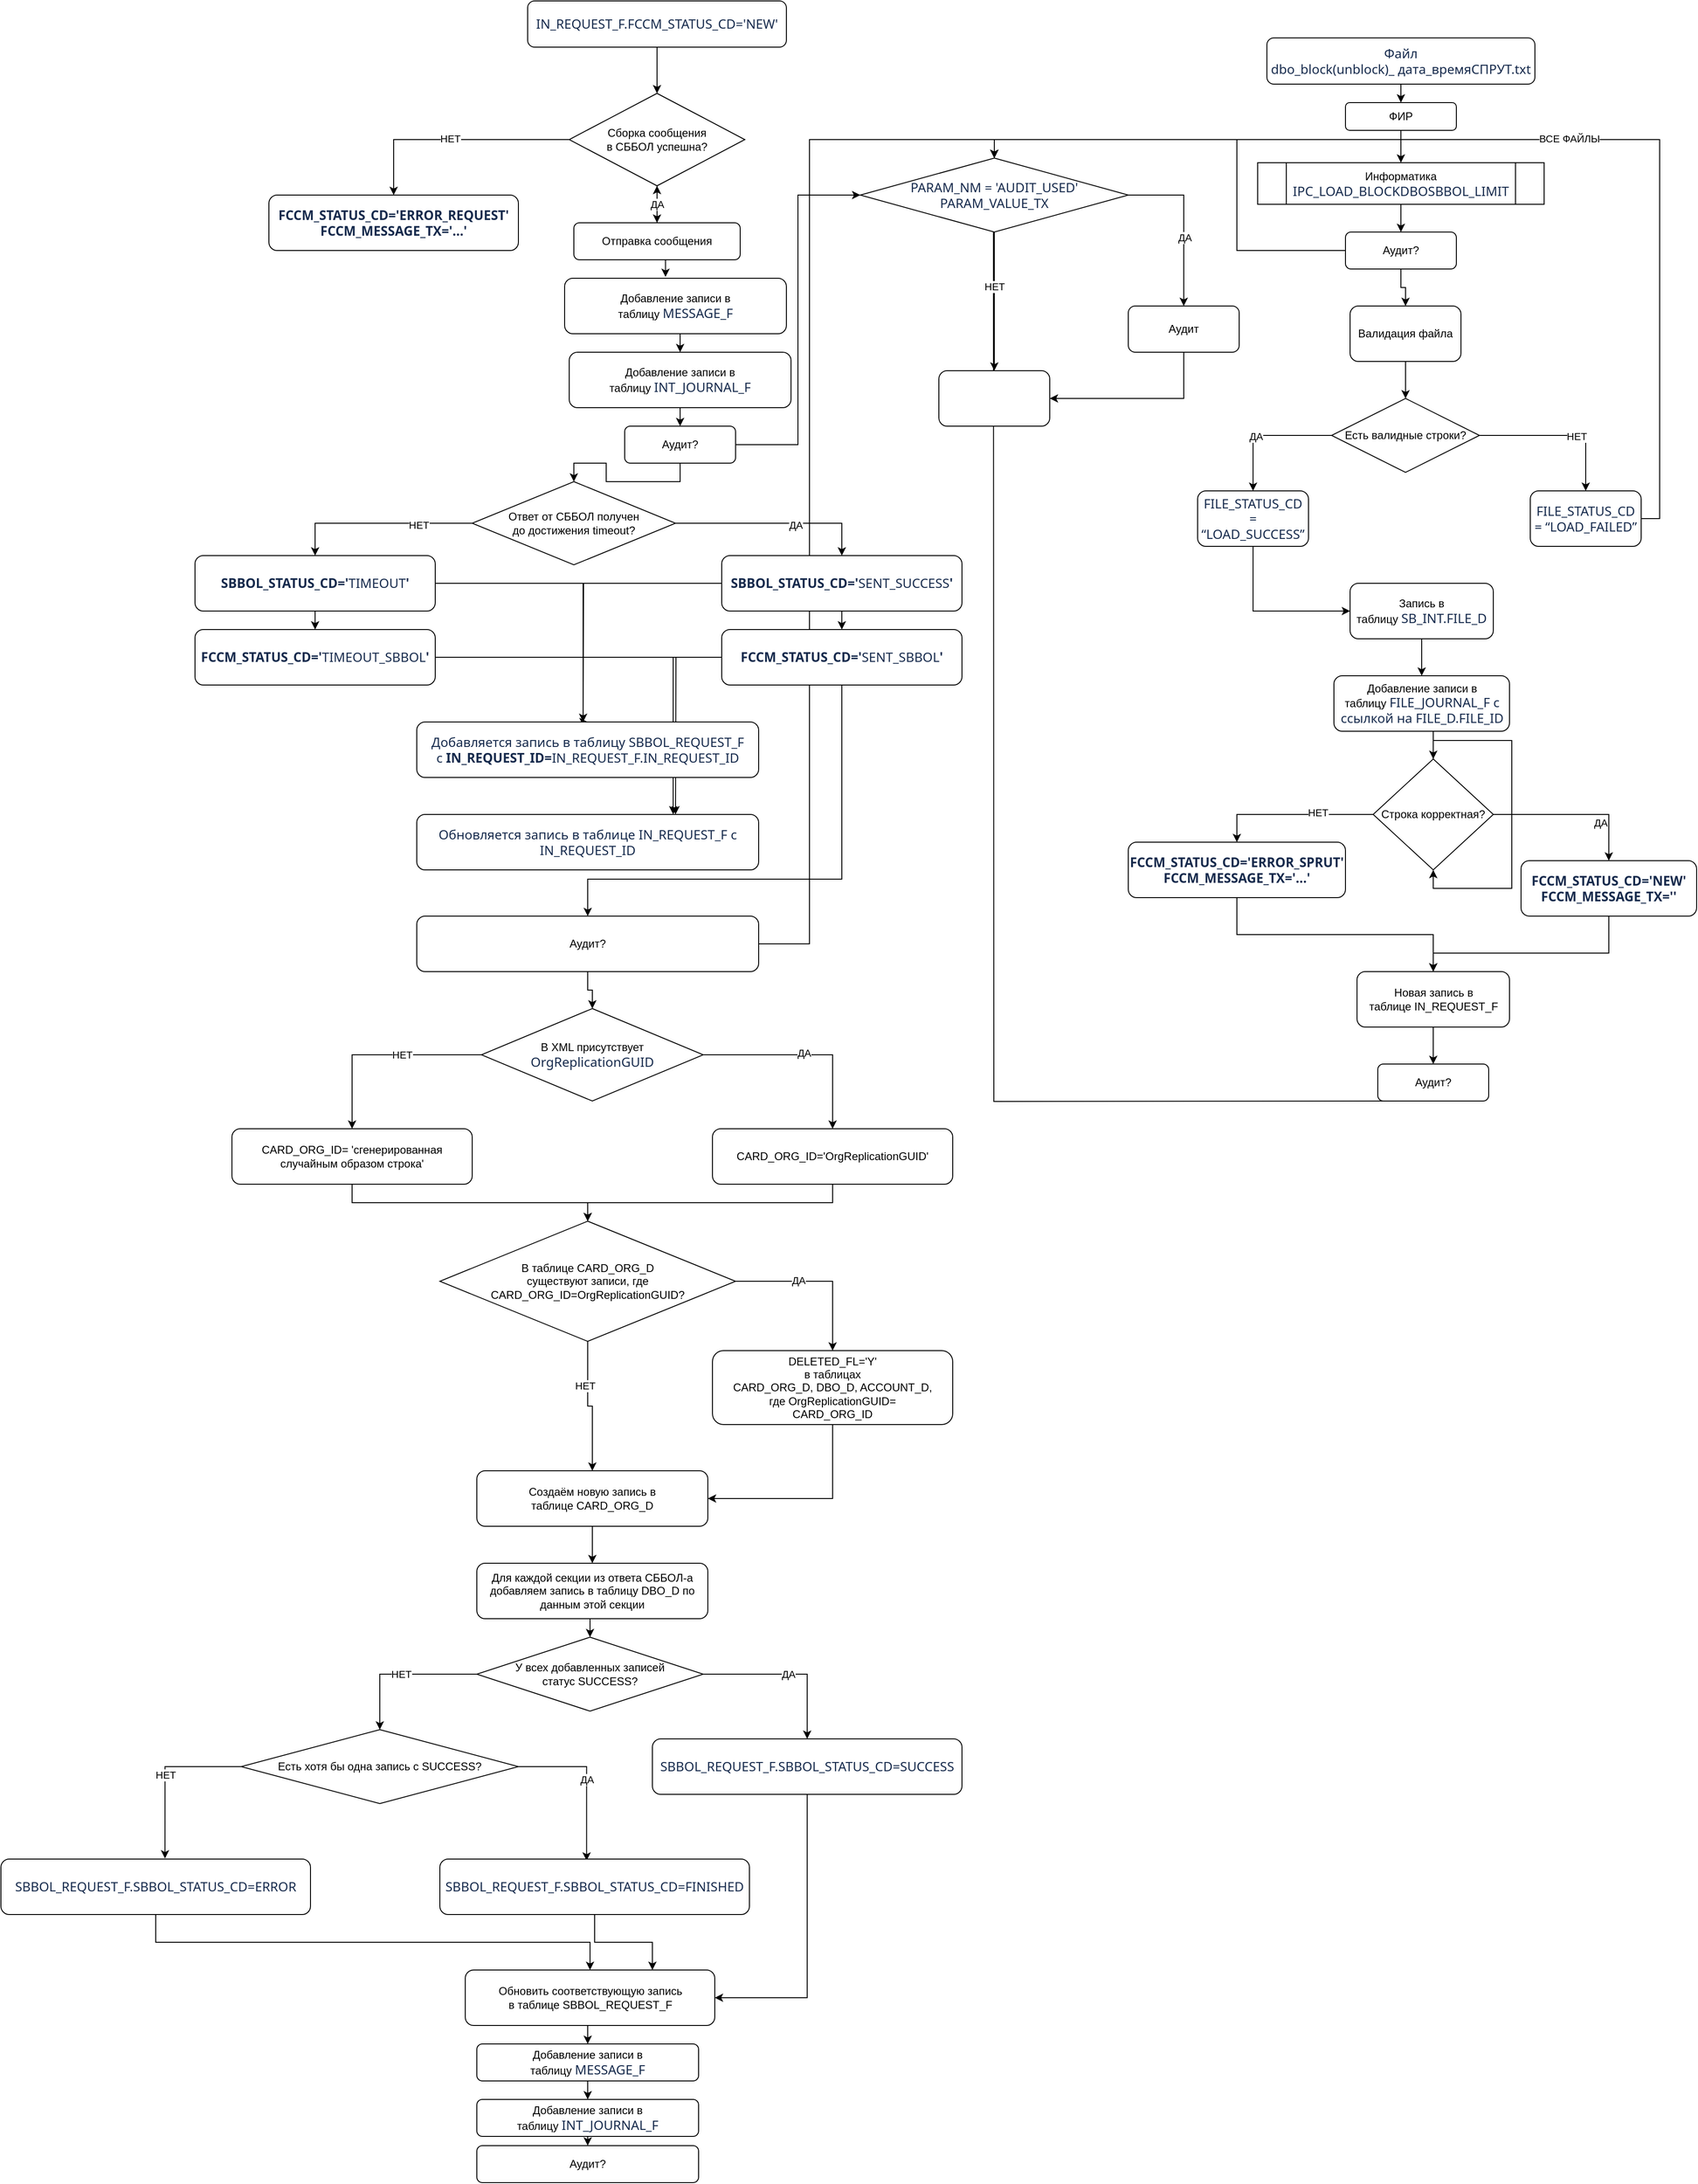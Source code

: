 <mxfile version="13.7.9" type="github">
  <diagram id="C5RBs43oDa-KdzZeNtuy" name="Page-1">
    <mxGraphModel dx="4527" dy="1563" grid="1" gridSize="10" guides="1" tooltips="1" connect="1" arrows="1" fold="1" page="1" pageScale="1" pageWidth="1920" pageHeight="1200" math="0" shadow="0">
      <root>
        <mxCell id="WIyWlLk6GJQsqaUBKTNV-0" />
        <mxCell id="WIyWlLk6GJQsqaUBKTNV-1" parent="WIyWlLk6GJQsqaUBKTNV-0" />
        <mxCell id="yMMiFMBhzg9sVaxUQZg7-148" style="edgeStyle=orthogonalEdgeStyle;rounded=0;orthogonalLoop=1;jettySize=auto;html=1;exitX=1;exitY=0.5;exitDx=0;exitDy=0;entryX=0.5;entryY=0;entryDx=0;entryDy=0;" edge="1" parent="WIyWlLk6GJQsqaUBKTNV-1" source="yMMiFMBhzg9sVaxUQZg7-132" target="yMMiFMBhzg9sVaxUQZg7-25">
          <mxGeometry relative="1" as="geometry" />
        </mxCell>
        <mxCell id="yMMiFMBhzg9sVaxUQZg7-147" style="rounded=0;orthogonalLoop=1;jettySize=auto;html=1;exitX=0.5;exitY=1;exitDx=0;exitDy=0;entryX=0.5;entryY=0;entryDx=0;entryDy=0;edgeStyle=orthogonalEdgeStyle;" edge="1" parent="WIyWlLk6GJQsqaUBKTNV-1">
          <mxGeometry relative="1" as="geometry">
            <mxPoint x="199" y="1200" as="sourcePoint" />
            <mxPoint x="-276" y="180.0" as="targetPoint" />
          </mxGeometry>
        </mxCell>
        <mxCell id="yMMiFMBhzg9sVaxUQZg7-7" style="edgeStyle=orthogonalEdgeStyle;rounded=0;orthogonalLoop=1;jettySize=auto;html=1;exitX=0.5;exitY=1;exitDx=0;exitDy=0;entryX=0.5;entryY=0;entryDx=0;entryDy=0;" edge="1" parent="WIyWlLk6GJQsqaUBKTNV-1" source="WIyWlLk6GJQsqaUBKTNV-3" target="yMMiFMBhzg9sVaxUQZg7-4">
          <mxGeometry relative="1" as="geometry" />
        </mxCell>
        <mxCell id="WIyWlLk6GJQsqaUBKTNV-3" value="&lt;span style=&quot;font-size: 10.5pt ; line-height: 115% ; font-family: &amp;#34;segoe ui&amp;#34; , sans-serif ; color: #172b4d&quot;&gt;Файл&lt;br&gt;dbo_block(unblock)_ дата_времяСПРУТ.txt&lt;/span&gt;" style="rounded=1;whiteSpace=wrap;html=1;fontSize=12;glass=0;strokeWidth=1;shadow=0;" parent="WIyWlLk6GJQsqaUBKTNV-1" vertex="1">
          <mxGeometry x="20" y="50" width="290" height="50" as="geometry" />
        </mxCell>
        <mxCell id="WIyWlLk6GJQsqaUBKTNV-9" value="Yes" style="edgeStyle=orthogonalEdgeStyle;rounded=0;html=1;jettySize=auto;orthogonalLoop=1;fontSize=11;endArrow=block;endFill=0;endSize=8;strokeWidth=1;shadow=0;labelBackgroundColor=none;" parent="WIyWlLk6GJQsqaUBKTNV-1" source="WIyWlLk6GJQsqaUBKTNV-10" edge="1">
          <mxGeometry y="10" relative="1" as="geometry">
            <mxPoint as="offset" />
            <mxPoint x="320" y="330" as="targetPoint" />
          </mxGeometry>
        </mxCell>
        <mxCell id="yMMiFMBhzg9sVaxUQZg7-18" style="edgeStyle=orthogonalEdgeStyle;rounded=0;orthogonalLoop=1;jettySize=auto;html=1;exitX=0.5;exitY=1;exitDx=0;exitDy=0;entryX=0.5;entryY=0;entryDx=0;entryDy=0;" edge="1" parent="WIyWlLk6GJQsqaUBKTNV-1" source="yMMiFMBhzg9sVaxUQZg7-4" target="yMMiFMBhzg9sVaxUQZg7-16">
          <mxGeometry relative="1" as="geometry" />
        </mxCell>
        <mxCell id="yMMiFMBhzg9sVaxUQZg7-4" value="ФИР" style="rounded=1;whiteSpace=wrap;html=1;" vertex="1" parent="WIyWlLk6GJQsqaUBKTNV-1">
          <mxGeometry x="105" y="120" width="120" height="30" as="geometry" />
        </mxCell>
        <mxCell id="yMMiFMBhzg9sVaxUQZg7-55" style="edgeStyle=orthogonalEdgeStyle;rounded=0;orthogonalLoop=1;jettySize=auto;html=1;exitX=0.5;exitY=1;exitDx=0;exitDy=0;entryX=0.5;entryY=0;entryDx=0;entryDy=0;" edge="1" parent="WIyWlLk6GJQsqaUBKTNV-1" source="yMMiFMBhzg9sVaxUQZg7-16" target="yMMiFMBhzg9sVaxUQZg7-54">
          <mxGeometry relative="1" as="geometry" />
        </mxCell>
        <mxCell id="yMMiFMBhzg9sVaxUQZg7-16" value="&lt;span&gt;Информатика&lt;/span&gt;&lt;br&gt;&lt;span style=&quot;font-size: 10.5pt ; line-height: 16.1px ; font-family: &amp;#34;segoe ui&amp;#34; , sans-serif ; color: rgb(23 , 43 , 77)&quot;&gt;IPC_LOAD_BLOCKDBOSBBOL_LIMIT&lt;/span&gt;" style="shape=process;whiteSpace=wrap;html=1;backgroundOutline=1;" vertex="1" parent="WIyWlLk6GJQsqaUBKTNV-1">
          <mxGeometry x="10" y="185" width="310" height="45" as="geometry" />
        </mxCell>
        <mxCell id="yMMiFMBhzg9sVaxUQZg7-31" style="edgeStyle=orthogonalEdgeStyle;rounded=0;orthogonalLoop=1;jettySize=auto;html=1;exitX=1;exitY=0.5;exitDx=0;exitDy=0;" edge="1" parent="WIyWlLk6GJQsqaUBKTNV-1" source="yMMiFMBhzg9sVaxUQZg7-25" target="yMMiFMBhzg9sVaxUQZg7-28">
          <mxGeometry relative="1" as="geometry" />
        </mxCell>
        <mxCell id="yMMiFMBhzg9sVaxUQZg7-32" value="ДА" style="edgeLabel;html=1;align=center;verticalAlign=middle;resizable=0;points=[];" vertex="1" connectable="0" parent="yMMiFMBhzg9sVaxUQZg7-31">
          <mxGeometry x="0.174" y="1" relative="1" as="geometry">
            <mxPoint as="offset" />
          </mxGeometry>
        </mxCell>
        <mxCell id="yMMiFMBhzg9sVaxUQZg7-49" style="edgeStyle=orthogonalEdgeStyle;rounded=0;orthogonalLoop=1;jettySize=auto;html=1;exitX=0.5;exitY=1;exitDx=0;exitDy=0;entryX=0.5;entryY=0;entryDx=0;entryDy=0;" edge="1" parent="WIyWlLk6GJQsqaUBKTNV-1" source="yMMiFMBhzg9sVaxUQZg7-25" target="yMMiFMBhzg9sVaxUQZg7-48">
          <mxGeometry relative="1" as="geometry" />
        </mxCell>
        <mxCell id="yMMiFMBhzg9sVaxUQZg7-50" value="НЕТ" style="edgeLabel;html=1;align=center;verticalAlign=middle;resizable=0;points=[];" vertex="1" connectable="0" parent="yMMiFMBhzg9sVaxUQZg7-49">
          <mxGeometry x="-0.217" relative="1" as="geometry">
            <mxPoint as="offset" />
          </mxGeometry>
        </mxCell>
        <mxCell id="yMMiFMBhzg9sVaxUQZg7-25" value="&lt;span lang=&quot;EN-US&quot; style=&quot;font-size: 10.5pt ; line-height: 115% ; font-family: &amp;#34;segoe ui&amp;#34; , sans-serif ; color: #172b4d&quot;&gt;&lt;span lang=&quot;EN-US&quot; style=&quot;font-size: 10.5pt ; line-height: 115% ; font-family: &amp;#34;segoe ui&amp;#34; , sans-serif&quot;&gt;PARAM_NM =&amp;nbsp;&#39;AUDIT_USED&#39;&lt;/span&gt;&lt;br&gt;PARAM_VALUE_TX&lt;br&gt;&lt;/span&gt;" style="rhombus;whiteSpace=wrap;html=1;" vertex="1" parent="WIyWlLk6GJQsqaUBKTNV-1">
          <mxGeometry x="-420" y="180" width="290" height="80" as="geometry" />
        </mxCell>
        <mxCell id="yMMiFMBhzg9sVaxUQZg7-51" style="edgeStyle=orthogonalEdgeStyle;rounded=0;orthogonalLoop=1;jettySize=auto;html=1;exitX=0.5;exitY=1;exitDx=0;exitDy=0;entryX=1;entryY=0.5;entryDx=0;entryDy=0;" edge="1" parent="WIyWlLk6GJQsqaUBKTNV-1" source="yMMiFMBhzg9sVaxUQZg7-28" target="yMMiFMBhzg9sVaxUQZg7-48">
          <mxGeometry relative="1" as="geometry" />
        </mxCell>
        <mxCell id="yMMiFMBhzg9sVaxUQZg7-28" value="Аудит" style="rounded=1;whiteSpace=wrap;html=1;" vertex="1" parent="WIyWlLk6GJQsqaUBKTNV-1">
          <mxGeometry x="-130" y="340" width="120" height="50" as="geometry" />
        </mxCell>
        <mxCell id="yMMiFMBhzg9sVaxUQZg7-39" style="edgeStyle=orthogonalEdgeStyle;rounded=0;orthogonalLoop=1;jettySize=auto;html=1;exitX=0.5;exitY=1;exitDx=0;exitDy=0;entryX=0.5;entryY=0;entryDx=0;entryDy=0;" edge="1" parent="WIyWlLk6GJQsqaUBKTNV-1" source="yMMiFMBhzg9sVaxUQZg7-33" target="yMMiFMBhzg9sVaxUQZg7-38">
          <mxGeometry relative="1" as="geometry" />
        </mxCell>
        <mxCell id="yMMiFMBhzg9sVaxUQZg7-33" value="Валидация файла" style="rounded=1;whiteSpace=wrap;html=1;" vertex="1" parent="WIyWlLk6GJQsqaUBKTNV-1">
          <mxGeometry x="110" y="340" width="120" height="60" as="geometry" />
        </mxCell>
        <mxCell id="yMMiFMBhzg9sVaxUQZg7-42" style="edgeStyle=orthogonalEdgeStyle;rounded=0;orthogonalLoop=1;jettySize=auto;html=1;exitX=1;exitY=0.5;exitDx=0;exitDy=0;entryX=0.5;entryY=0;entryDx=0;entryDy=0;" edge="1" parent="WIyWlLk6GJQsqaUBKTNV-1" source="yMMiFMBhzg9sVaxUQZg7-38" target="yMMiFMBhzg9sVaxUQZg7-40">
          <mxGeometry relative="1" as="geometry" />
        </mxCell>
        <mxCell id="yMMiFMBhzg9sVaxUQZg7-47" value="НЕТ" style="edgeLabel;html=1;align=center;verticalAlign=middle;resizable=0;points=[];" vertex="1" connectable="0" parent="yMMiFMBhzg9sVaxUQZg7-42">
          <mxGeometry x="0.192" y="-1" relative="1" as="geometry">
            <mxPoint as="offset" />
          </mxGeometry>
        </mxCell>
        <mxCell id="yMMiFMBhzg9sVaxUQZg7-43" style="edgeStyle=orthogonalEdgeStyle;rounded=0;orthogonalLoop=1;jettySize=auto;html=1;exitX=0;exitY=0.5;exitDx=0;exitDy=0;entryX=0.5;entryY=0;entryDx=0;entryDy=0;" edge="1" parent="WIyWlLk6GJQsqaUBKTNV-1" source="yMMiFMBhzg9sVaxUQZg7-38" target="yMMiFMBhzg9sVaxUQZg7-41">
          <mxGeometry relative="1" as="geometry" />
        </mxCell>
        <mxCell id="yMMiFMBhzg9sVaxUQZg7-59" value="ДА" style="edgeLabel;html=1;align=center;verticalAlign=middle;resizable=0;points=[];" vertex="1" connectable="0" parent="yMMiFMBhzg9sVaxUQZg7-43">
          <mxGeometry x="0.136" y="1" relative="1" as="geometry">
            <mxPoint as="offset" />
          </mxGeometry>
        </mxCell>
        <mxCell id="yMMiFMBhzg9sVaxUQZg7-38" value="Есть валидные строки?" style="rhombus;whiteSpace=wrap;html=1;" vertex="1" parent="WIyWlLk6GJQsqaUBKTNV-1">
          <mxGeometry x="90" y="440" width="160" height="80" as="geometry" />
        </mxCell>
        <mxCell id="yMMiFMBhzg9sVaxUQZg7-58" style="edgeStyle=orthogonalEdgeStyle;rounded=0;orthogonalLoop=1;jettySize=auto;html=1;exitX=1;exitY=0.5;exitDx=0;exitDy=0;entryX=0.5;entryY=0;entryDx=0;entryDy=0;" edge="1" parent="WIyWlLk6GJQsqaUBKTNV-1" source="yMMiFMBhzg9sVaxUQZg7-40" target="yMMiFMBhzg9sVaxUQZg7-25">
          <mxGeometry relative="1" as="geometry">
            <mxPoint x="445" y="200" as="targetPoint" />
          </mxGeometry>
        </mxCell>
        <mxCell id="yMMiFMBhzg9sVaxUQZg7-60" value="ВСЕ ФАЙЛЫ" style="edgeLabel;html=1;align=center;verticalAlign=middle;resizable=0;points=[];" vertex="1" connectable="0" parent="yMMiFMBhzg9sVaxUQZg7-58">
          <mxGeometry x="-0.097" y="-1" relative="1" as="geometry">
            <mxPoint as="offset" />
          </mxGeometry>
        </mxCell>
        <mxCell id="yMMiFMBhzg9sVaxUQZg7-40" value="&lt;span lang=&quot;EN-US&quot; style=&quot;font-size: 10.5pt ; line-height: 115% ; font-family: &amp;#34;segoe ui&amp;#34; , sans-serif ; color: #172b4d&quot;&gt;FILE_STATUS_CD = “&lt;span lang=&quot;EN-US&quot; style=&quot;font-size: 10.5pt ; line-height: 16.1px&quot;&gt;LOAD_FAILED&lt;/span&gt;”&lt;/span&gt;" style="rounded=1;whiteSpace=wrap;html=1;" vertex="1" parent="WIyWlLk6GJQsqaUBKTNV-1">
          <mxGeometry x="305" y="540" width="120" height="60" as="geometry" />
        </mxCell>
        <mxCell id="yMMiFMBhzg9sVaxUQZg7-46" style="edgeStyle=orthogonalEdgeStyle;rounded=0;orthogonalLoop=1;jettySize=auto;html=1;exitX=0.5;exitY=1;exitDx=0;exitDy=0;entryX=0;entryY=0.5;entryDx=0;entryDy=0;" edge="1" parent="WIyWlLk6GJQsqaUBKTNV-1" source="yMMiFMBhzg9sVaxUQZg7-41" target="yMMiFMBhzg9sVaxUQZg7-44">
          <mxGeometry relative="1" as="geometry" />
        </mxCell>
        <mxCell id="yMMiFMBhzg9sVaxUQZg7-41" value="&lt;span lang=&quot;EN-US&quot; style=&quot;font-size: 10.5pt ; line-height: 115% ; font-family: &amp;#34;segoe ui&amp;#34; , sans-serif ; color: #172b4d&quot;&gt;FILE_STATUS_CD = “LOAD_SUCCESS”&lt;/span&gt;" style="rounded=1;whiteSpace=wrap;html=1;" vertex="1" parent="WIyWlLk6GJQsqaUBKTNV-1">
          <mxGeometry x="-55" y="540" width="120" height="60" as="geometry" />
        </mxCell>
        <mxCell id="yMMiFMBhzg9sVaxUQZg7-62" style="edgeStyle=orthogonalEdgeStyle;rounded=0;orthogonalLoop=1;jettySize=auto;html=1;exitX=0.5;exitY=1;exitDx=0;exitDy=0;entryX=0.5;entryY=0;entryDx=0;entryDy=0;" edge="1" parent="WIyWlLk6GJQsqaUBKTNV-1" source="yMMiFMBhzg9sVaxUQZg7-44" target="yMMiFMBhzg9sVaxUQZg7-61">
          <mxGeometry relative="1" as="geometry" />
        </mxCell>
        <mxCell id="yMMiFMBhzg9sVaxUQZg7-44" value="Запись в таблицу&amp;nbsp;&lt;span lang=&quot;EN-US&quot; style=&quot;font-size: 10.5pt ; line-height: 115% ; font-family: &amp;#34;segoe ui&amp;#34; , sans-serif ; color: #172b4d&quot;&gt;SB_INT.FILE_D&lt;/span&gt;" style="rounded=1;whiteSpace=wrap;html=1;" vertex="1" parent="WIyWlLk6GJQsqaUBKTNV-1">
          <mxGeometry x="110" y="640" width="155" height="60" as="geometry" />
        </mxCell>
        <mxCell id="yMMiFMBhzg9sVaxUQZg7-48" value="" style="rounded=1;whiteSpace=wrap;html=1;" vertex="1" parent="WIyWlLk6GJQsqaUBKTNV-1">
          <mxGeometry x="-335" y="410" width="120" height="60" as="geometry" />
        </mxCell>
        <mxCell id="yMMiFMBhzg9sVaxUQZg7-56" style="edgeStyle=orthogonalEdgeStyle;rounded=0;orthogonalLoop=1;jettySize=auto;html=1;exitX=0.5;exitY=1;exitDx=0;exitDy=0;entryX=0.5;entryY=0;entryDx=0;entryDy=0;" edge="1" parent="WIyWlLk6GJQsqaUBKTNV-1" source="yMMiFMBhzg9sVaxUQZg7-54" target="yMMiFMBhzg9sVaxUQZg7-33">
          <mxGeometry relative="1" as="geometry" />
        </mxCell>
        <mxCell id="yMMiFMBhzg9sVaxUQZg7-146" style="edgeStyle=orthogonalEdgeStyle;rounded=0;orthogonalLoop=1;jettySize=auto;html=1;exitX=0;exitY=0.5;exitDx=0;exitDy=0;entryX=0.5;entryY=0;entryDx=0;entryDy=0;" edge="1" parent="WIyWlLk6GJQsqaUBKTNV-1" source="yMMiFMBhzg9sVaxUQZg7-54" target="yMMiFMBhzg9sVaxUQZg7-25">
          <mxGeometry relative="1" as="geometry" />
        </mxCell>
        <mxCell id="yMMiFMBhzg9sVaxUQZg7-54" value="Аудит?" style="rounded=1;whiteSpace=wrap;html=1;" vertex="1" parent="WIyWlLk6GJQsqaUBKTNV-1">
          <mxGeometry x="105" y="260" width="120" height="40" as="geometry" />
        </mxCell>
        <mxCell id="yMMiFMBhzg9sVaxUQZg7-72" style="edgeStyle=orthogonalEdgeStyle;rounded=0;orthogonalLoop=1;jettySize=auto;html=1;exitX=0.5;exitY=1;exitDx=0;exitDy=0;entryX=0.5;entryY=0;entryDx=0;entryDy=0;" edge="1" parent="WIyWlLk6GJQsqaUBKTNV-1" source="yMMiFMBhzg9sVaxUQZg7-61" target="yMMiFMBhzg9sVaxUQZg7-64">
          <mxGeometry relative="1" as="geometry" />
        </mxCell>
        <mxCell id="yMMiFMBhzg9sVaxUQZg7-61" value="Добавление записи в таблицу&amp;nbsp;&lt;span style=&quot;font-size: 10.5pt ; line-height: 115% ; font-family: &amp;#34;segoe ui&amp;#34; , sans-serif ; color: #172b4d&quot;&gt;FILE_JOURNAL_F с ссылкой на&amp;nbsp;&lt;/span&gt;&lt;span lang=&quot;EN-US&quot; style=&quot;font-size: 10.5pt ; line-height: 115% ; font-family: &amp;#34;segoe ui&amp;#34; , sans-serif ; color: #172b4d&quot;&gt;FILE_D.FILE_ID&lt;/span&gt;" style="rounded=1;whiteSpace=wrap;html=1;" vertex="1" parent="WIyWlLk6GJQsqaUBKTNV-1">
          <mxGeometry x="92.5" y="740" width="190" height="60" as="geometry" />
        </mxCell>
        <mxCell id="yMMiFMBhzg9sVaxUQZg7-67" style="edgeStyle=orthogonalEdgeStyle;rounded=0;orthogonalLoop=1;jettySize=auto;html=1;exitX=1;exitY=0.5;exitDx=0;exitDy=0;entryX=0.5;entryY=0;entryDx=0;entryDy=0;" edge="1" parent="WIyWlLk6GJQsqaUBKTNV-1" source="yMMiFMBhzg9sVaxUQZg7-64" target="yMMiFMBhzg9sVaxUQZg7-65">
          <mxGeometry relative="1" as="geometry" />
        </mxCell>
        <mxCell id="yMMiFMBhzg9sVaxUQZg7-69" value="ДА" style="edgeLabel;html=1;align=center;verticalAlign=middle;resizable=0;points=[];" vertex="1" connectable="0" parent="yMMiFMBhzg9sVaxUQZg7-67">
          <mxGeometry x="0.319" y="-9" relative="1" as="geometry">
            <mxPoint as="offset" />
          </mxGeometry>
        </mxCell>
        <mxCell id="yMMiFMBhzg9sVaxUQZg7-79" style="edgeStyle=orthogonalEdgeStyle;rounded=0;orthogonalLoop=1;jettySize=auto;html=1;exitX=0;exitY=0.5;exitDx=0;exitDy=0;entryX=0.5;entryY=0;entryDx=0;entryDy=0;" edge="1" parent="WIyWlLk6GJQsqaUBKTNV-1" source="yMMiFMBhzg9sVaxUQZg7-64" target="yMMiFMBhzg9sVaxUQZg7-66">
          <mxGeometry relative="1" as="geometry" />
        </mxCell>
        <mxCell id="yMMiFMBhzg9sVaxUQZg7-80" value="НЕТ" style="edgeLabel;html=1;align=center;verticalAlign=middle;resizable=0;points=[];" vertex="1" connectable="0" parent="yMMiFMBhzg9sVaxUQZg7-79">
          <mxGeometry x="-0.324" y="-2" relative="1" as="geometry">
            <mxPoint as="offset" />
          </mxGeometry>
        </mxCell>
        <mxCell id="yMMiFMBhzg9sVaxUQZg7-64" value="Строка корректная?" style="rhombus;whiteSpace=wrap;html=1;" vertex="1" parent="WIyWlLk6GJQsqaUBKTNV-1">
          <mxGeometry x="135" y="830" width="130" height="120" as="geometry" />
        </mxCell>
        <mxCell id="yMMiFMBhzg9sVaxUQZg7-74" style="edgeStyle=orthogonalEdgeStyle;rounded=0;orthogonalLoop=1;jettySize=auto;html=1;exitX=0.5;exitY=1;exitDx=0;exitDy=0;entryX=0.5;entryY=0;entryDx=0;entryDy=0;" edge="1" parent="WIyWlLk6GJQsqaUBKTNV-1" source="yMMiFMBhzg9sVaxUQZg7-65" target="yMMiFMBhzg9sVaxUQZg7-71">
          <mxGeometry relative="1" as="geometry">
            <Array as="points">
              <mxPoint x="390" y="1040" />
              <mxPoint x="200" y="1040" />
            </Array>
          </mxGeometry>
        </mxCell>
        <mxCell id="yMMiFMBhzg9sVaxUQZg7-65" value="&lt;b&gt;&lt;span style=&quot;font-size: 10.5pt ; line-height: 115% ; font-family: &amp;#34;segoe ui&amp;#34; , sans-serif ; color: #172b4d&quot;&gt;FCCM_STATUS_CD=&#39;NEW&#39;&lt;br&gt;&lt;/span&gt;&lt;/b&gt;&lt;b&gt;&lt;span style=&quot;font-size: 10.5pt ; line-height: 115% ; font-family: &amp;#34;segoe ui&amp;#34; , sans-serif ; color: #172b4d&quot;&gt;FCCM_MESSAGE_TX=&#39;&#39;&lt;/span&gt;&lt;/b&gt;&lt;b&gt;&lt;span style=&quot;font-size: 10.5pt ; line-height: 115% ; font-family: &amp;#34;segoe ui&amp;#34; , sans-serif ; color: #172b4d&quot;&gt;&lt;br&gt;&lt;/span&gt;&lt;/b&gt;" style="rounded=1;whiteSpace=wrap;html=1;" vertex="1" parent="WIyWlLk6GJQsqaUBKTNV-1">
          <mxGeometry x="295" y="940" width="190" height="60" as="geometry" />
        </mxCell>
        <mxCell id="yMMiFMBhzg9sVaxUQZg7-73" style="edgeStyle=orthogonalEdgeStyle;rounded=0;orthogonalLoop=1;jettySize=auto;html=1;exitX=0.5;exitY=1;exitDx=0;exitDy=0;entryX=0.5;entryY=0;entryDx=0;entryDy=0;" edge="1" parent="WIyWlLk6GJQsqaUBKTNV-1" source="yMMiFMBhzg9sVaxUQZg7-66" target="yMMiFMBhzg9sVaxUQZg7-71">
          <mxGeometry relative="1" as="geometry" />
        </mxCell>
        <mxCell id="yMMiFMBhzg9sVaxUQZg7-66" value="&lt;span style=&quot;line-height: 16.1px&quot;&gt;&lt;font color=&quot;#172b4d&quot; face=&quot;segoe ui, sans-serif&quot;&gt;&lt;span style=&quot;font-size: 10.5pt&quot;&gt;&lt;b&gt;FCCM_STATUS_CD=&#39;&lt;/b&gt;&lt;/span&gt;&lt;span style=&quot;font-size: 14px&quot;&gt;&lt;b&gt;ERROR_SPRUT&lt;/b&gt;&lt;/span&gt;&lt;/font&gt;&lt;font color=&quot;#172b4d&quot; face=&quot;segoe ui, sans-serif&quot;&gt;&lt;span style=&quot;font-size: 10.5pt&quot;&gt;&lt;b&gt;&#39;&lt;/b&gt;&lt;/span&gt;&lt;/font&gt;&lt;br&gt;&lt;/span&gt;&lt;b&gt;&lt;span style=&quot;font-size: 10.5pt ; line-height: 16.1px ; font-family: &amp;#34;segoe ui&amp;#34; , sans-serif ; color: rgb(23 , 43 , 77)&quot;&gt;FCCM_MESSAGE_TX=&#39;...&#39;&lt;/span&gt;&lt;/b&gt;" style="rounded=1;whiteSpace=wrap;html=1;" vertex="1" parent="WIyWlLk6GJQsqaUBKTNV-1">
          <mxGeometry x="-130" y="920" width="235" height="60" as="geometry" />
        </mxCell>
        <mxCell id="yMMiFMBhzg9sVaxUQZg7-76" style="edgeStyle=orthogonalEdgeStyle;rounded=0;orthogonalLoop=1;jettySize=auto;html=1;exitX=0.5;exitY=1;exitDx=0;exitDy=0;entryX=0.5;entryY=0;entryDx=0;entryDy=0;" edge="1" parent="WIyWlLk6GJQsqaUBKTNV-1" source="yMMiFMBhzg9sVaxUQZg7-71" target="yMMiFMBhzg9sVaxUQZg7-75">
          <mxGeometry relative="1" as="geometry" />
        </mxCell>
        <mxCell id="yMMiFMBhzg9sVaxUQZg7-71" value="Новая запись в таблице&amp;nbsp;IN_REQUEST_F" style="rounded=1;whiteSpace=wrap;html=1;" vertex="1" parent="WIyWlLk6GJQsqaUBKTNV-1">
          <mxGeometry x="117.5" y="1060" width="165" height="60" as="geometry" />
        </mxCell>
        <mxCell id="yMMiFMBhzg9sVaxUQZg7-75" value="Аудит?" style="rounded=1;whiteSpace=wrap;html=1;" vertex="1" parent="WIyWlLk6GJQsqaUBKTNV-1">
          <mxGeometry x="140" y="1160" width="120" height="40" as="geometry" />
        </mxCell>
        <mxCell id="yMMiFMBhzg9sVaxUQZg7-88" style="edgeStyle=orthogonalEdgeStyle;rounded=0;orthogonalLoop=1;jettySize=auto;html=1;exitX=0.5;exitY=0;exitDx=0;exitDy=0;" edge="1" parent="WIyWlLk6GJQsqaUBKTNV-1" source="yMMiFMBhzg9sVaxUQZg7-64" target="yMMiFMBhzg9sVaxUQZg7-64">
          <mxGeometry relative="1" as="geometry" />
        </mxCell>
        <mxCell id="yMMiFMBhzg9sVaxUQZg7-92" style="edgeStyle=orthogonalEdgeStyle;rounded=0;orthogonalLoop=1;jettySize=auto;html=1;exitX=0.5;exitY=1;exitDx=0;exitDy=0;entryX=0.5;entryY=0;entryDx=0;entryDy=0;" edge="1" parent="WIyWlLk6GJQsqaUBKTNV-1" source="yMMiFMBhzg9sVaxUQZg7-89" target="yMMiFMBhzg9sVaxUQZg7-91">
          <mxGeometry relative="1" as="geometry" />
        </mxCell>
        <mxCell id="yMMiFMBhzg9sVaxUQZg7-89" value="&lt;span style=&quot;font-size: 10.5pt ; line-height: 115% ; font-family: &amp;#34;segoe ui&amp;#34; , sans-serif ; color: #172b4d&quot;&gt;IN_REQUEST_F.&lt;/span&gt;&lt;span style=&quot;font-size: 10.5pt ; line-height: 115% ; font-family: &amp;#34;segoe ui&amp;#34; , sans-serif ; color: #172b4d&quot;&gt;FCCM_STATUS_CD=&#39;NEW&#39;&lt;/span&gt;" style="rounded=1;whiteSpace=wrap;html=1;" vertex="1" parent="WIyWlLk6GJQsqaUBKTNV-1">
          <mxGeometry x="-780" y="10" width="280" height="50" as="geometry" />
        </mxCell>
        <mxCell id="yMMiFMBhzg9sVaxUQZg7-95" style="edgeStyle=orthogonalEdgeStyle;rounded=0;orthogonalLoop=1;jettySize=auto;html=1;exitX=0;exitY=0.5;exitDx=0;exitDy=0;entryX=0.5;entryY=0;entryDx=0;entryDy=0;" edge="1" parent="WIyWlLk6GJQsqaUBKTNV-1" source="yMMiFMBhzg9sVaxUQZg7-91" target="yMMiFMBhzg9sVaxUQZg7-94">
          <mxGeometry relative="1" as="geometry" />
        </mxCell>
        <mxCell id="yMMiFMBhzg9sVaxUQZg7-98" value="НЕТ" style="edgeLabel;html=1;align=center;verticalAlign=middle;resizable=0;points=[];" vertex="1" connectable="0" parent="yMMiFMBhzg9sVaxUQZg7-95">
          <mxGeometry x="0.031" y="-1" relative="1" as="geometry">
            <mxPoint as="offset" />
          </mxGeometry>
        </mxCell>
        <mxCell id="yMMiFMBhzg9sVaxUQZg7-106" style="edgeStyle=orthogonalEdgeStyle;rounded=0;orthogonalLoop=1;jettySize=auto;html=1;exitX=0.5;exitY=1;exitDx=0;exitDy=0;" edge="1" parent="WIyWlLk6GJQsqaUBKTNV-1" source="yMMiFMBhzg9sVaxUQZg7-91" target="yMMiFMBhzg9sVaxUQZg7-105">
          <mxGeometry relative="1" as="geometry" />
        </mxCell>
        <mxCell id="yMMiFMBhzg9sVaxUQZg7-91" value="&lt;span&gt;Сборка сообщения&lt;br&gt;в СББОЛ успешна?&lt;/span&gt;" style="rhombus;whiteSpace=wrap;html=1;" vertex="1" parent="WIyWlLk6GJQsqaUBKTNV-1">
          <mxGeometry x="-735" y="110" width="190" height="100" as="geometry" />
        </mxCell>
        <mxCell id="yMMiFMBhzg9sVaxUQZg7-94" value="&lt;font color=&quot;#172b4d&quot; face=&quot;segoe ui, sans-serif&quot;&gt;&lt;span style=&quot;font-size: 10.5pt&quot;&gt;&lt;b&gt;FCCM_STATUS_CD=&#39;&lt;/b&gt;&lt;/span&gt;&lt;span style=&quot;font-size: 14px&quot;&gt;&lt;b&gt;ERROR_REQUEST&lt;/b&gt;&lt;/span&gt;&lt;/font&gt;&lt;font color=&quot;#172b4d&quot; face=&quot;segoe ui, sans-serif&quot;&gt;&lt;span style=&quot;font-size: 10.5pt&quot;&gt;&lt;b&gt;&#39;&lt;br&gt;&lt;/b&gt;&lt;/span&gt;&lt;/font&gt;&lt;b&gt;&lt;span style=&quot;font-size: 10.5pt ; line-height: 16.1px ; font-family: &amp;#34;segoe ui&amp;#34; , sans-serif ; color: rgb(23 , 43 , 77)&quot;&gt;FCCM_MESSAGE_TX=&#39;...&#39;&lt;/span&gt;&lt;/b&gt;" style="rounded=1;whiteSpace=wrap;html=1;" vertex="1" parent="WIyWlLk6GJQsqaUBKTNV-1">
          <mxGeometry x="-1060" y="220" width="270" height="60" as="geometry" />
        </mxCell>
        <mxCell id="yMMiFMBhzg9sVaxUQZg7-109" style="edgeStyle=orthogonalEdgeStyle;rounded=0;orthogonalLoop=1;jettySize=auto;html=1;exitX=0;exitY=0.5;exitDx=0;exitDy=0;entryX=0.5;entryY=0;entryDx=0;entryDy=0;" edge="1" parent="WIyWlLk6GJQsqaUBKTNV-1" source="yMMiFMBhzg9sVaxUQZg7-101" target="yMMiFMBhzg9sVaxUQZg7-104">
          <mxGeometry relative="1" as="geometry" />
        </mxCell>
        <mxCell id="yMMiFMBhzg9sVaxUQZg7-112" value="НЕТ" style="edgeLabel;html=1;align=center;verticalAlign=middle;resizable=0;points=[];" vertex="1" connectable="0" parent="yMMiFMBhzg9sVaxUQZg7-109">
          <mxGeometry x="-0.428" y="2" relative="1" as="geometry">
            <mxPoint as="offset" />
          </mxGeometry>
        </mxCell>
        <mxCell id="yMMiFMBhzg9sVaxUQZg7-110" style="edgeStyle=orthogonalEdgeStyle;rounded=0;orthogonalLoop=1;jettySize=auto;html=1;exitX=1;exitY=0.5;exitDx=0;exitDy=0;entryX=0.5;entryY=0;entryDx=0;entryDy=0;" edge="1" parent="WIyWlLk6GJQsqaUBKTNV-1" source="yMMiFMBhzg9sVaxUQZg7-101" target="yMMiFMBhzg9sVaxUQZg7-102">
          <mxGeometry relative="1" as="geometry" />
        </mxCell>
        <mxCell id="yMMiFMBhzg9sVaxUQZg7-111" value="ДА" style="edgeLabel;html=1;align=center;verticalAlign=middle;resizable=0;points=[];" vertex="1" connectable="0" parent="yMMiFMBhzg9sVaxUQZg7-110">
          <mxGeometry x="0.205" y="-2" relative="1" as="geometry">
            <mxPoint as="offset" />
          </mxGeometry>
        </mxCell>
        <mxCell id="yMMiFMBhzg9sVaxUQZg7-101" value="Ответ от СББОЛ получен&lt;br&gt;до достижения timeout?" style="rhombus;whiteSpace=wrap;html=1;" vertex="1" parent="WIyWlLk6GJQsqaUBKTNV-1">
          <mxGeometry x="-840" y="530" width="220" height="90" as="geometry" />
        </mxCell>
        <mxCell id="yMMiFMBhzg9sVaxUQZg7-120" style="edgeStyle=orthogonalEdgeStyle;rounded=0;orthogonalLoop=1;jettySize=auto;html=1;exitX=0.5;exitY=1;exitDx=0;exitDy=0;entryX=0.5;entryY=0;entryDx=0;entryDy=0;" edge="1" parent="WIyWlLk6GJQsqaUBKTNV-1" source="yMMiFMBhzg9sVaxUQZg7-102" target="yMMiFMBhzg9sVaxUQZg7-118">
          <mxGeometry relative="1" as="geometry" />
        </mxCell>
        <mxCell id="yMMiFMBhzg9sVaxUQZg7-123" style="edgeStyle=orthogonalEdgeStyle;rounded=0;orthogonalLoop=1;jettySize=auto;html=1;exitX=0;exitY=0.5;exitDx=0;exitDy=0;entryX=0.5;entryY=0;entryDx=0;entryDy=0;" edge="1" parent="WIyWlLk6GJQsqaUBKTNV-1" source="yMMiFMBhzg9sVaxUQZg7-102" target="yMMiFMBhzg9sVaxUQZg7-93">
          <mxGeometry relative="1" as="geometry">
            <mxPoint x="-730" y="790" as="targetPoint" />
            <Array as="points">
              <mxPoint x="-720" y="640" />
              <mxPoint x="-720" y="790" />
            </Array>
          </mxGeometry>
        </mxCell>
        <mxCell id="yMMiFMBhzg9sVaxUQZg7-102" value="&lt;b&gt;&lt;span style=&quot;font-size: 10.5pt ; line-height: 115% ; font-family: &amp;#34;segoe ui&amp;#34; , sans-serif ; color: #172b4d&quot;&gt;SBBOL_STATUS_CD=&#39;&lt;/span&gt;&lt;/b&gt;&lt;span style=&quot;font-size: 10.5pt ; line-height: 115% ; font-family: &amp;#34;segoe ui&amp;#34; , sans-serif ; color: #172b4d&quot;&gt;SENT_SUCCESS&lt;/span&gt;&lt;b&gt;&lt;span style=&quot;font-size: 10.5pt ; line-height: 115% ; font-family: &amp;#34;segoe ui&amp;#34; , sans-serif ; color: #172b4d&quot;&gt;&#39;&lt;/span&gt;&lt;/b&gt;" style="rounded=1;whiteSpace=wrap;html=1;" vertex="1" parent="WIyWlLk6GJQsqaUBKTNV-1">
          <mxGeometry x="-570" y="610" width="260" height="60" as="geometry" />
        </mxCell>
        <mxCell id="yMMiFMBhzg9sVaxUQZg7-119" style="edgeStyle=orthogonalEdgeStyle;rounded=0;orthogonalLoop=1;jettySize=auto;html=1;exitX=0.5;exitY=1;exitDx=0;exitDy=0;entryX=0.5;entryY=0;entryDx=0;entryDy=0;" edge="1" parent="WIyWlLk6GJQsqaUBKTNV-1" source="yMMiFMBhzg9sVaxUQZg7-104" target="yMMiFMBhzg9sVaxUQZg7-115">
          <mxGeometry relative="1" as="geometry" />
        </mxCell>
        <mxCell id="yMMiFMBhzg9sVaxUQZg7-127" style="edgeStyle=orthogonalEdgeStyle;rounded=0;orthogonalLoop=1;jettySize=auto;html=1;exitX=1;exitY=0.5;exitDx=0;exitDy=0;" edge="1" parent="WIyWlLk6GJQsqaUBKTNV-1" source="yMMiFMBhzg9sVaxUQZg7-104">
          <mxGeometry relative="1" as="geometry">
            <mxPoint x="-720" y="790" as="targetPoint" />
          </mxGeometry>
        </mxCell>
        <mxCell id="yMMiFMBhzg9sVaxUQZg7-104" value="&lt;b&gt;&lt;span style=&quot;font-size: 10.5pt ; line-height: 115% ; font-family: &amp;#34;segoe ui&amp;#34; , sans-serif ; color: #172b4d&quot;&gt;SBBOL_STATUS_CD=&#39;&lt;/span&gt;&lt;/b&gt;&lt;span style=&quot;font-size: 10.5pt ; line-height: 115% ; font-family: &amp;#34;segoe ui&amp;#34; , sans-serif ; color: #172b4d&quot;&gt;TIMEOUT&lt;/span&gt;&lt;b&gt;&lt;span style=&quot;font-size: 10.5pt ; line-height: 115% ; font-family: &amp;#34;segoe ui&amp;#34; , sans-serif ; color: #172b4d&quot;&gt;&#39;&lt;/span&gt;&lt;/b&gt;" style="rounded=1;whiteSpace=wrap;html=1;" vertex="1" parent="WIyWlLk6GJQsqaUBKTNV-1">
          <mxGeometry x="-1140" y="610" width="260" height="60" as="geometry" />
        </mxCell>
        <mxCell id="yMMiFMBhzg9sVaxUQZg7-107" value="ДА" style="edgeStyle=orthogonalEdgeStyle;rounded=0;orthogonalLoop=1;jettySize=auto;html=1;" edge="1" parent="WIyWlLk6GJQsqaUBKTNV-1" source="yMMiFMBhzg9sVaxUQZg7-105" target="yMMiFMBhzg9sVaxUQZg7-91">
          <mxGeometry relative="1" as="geometry" />
        </mxCell>
        <mxCell id="yMMiFMBhzg9sVaxUQZg7-137" style="edgeStyle=orthogonalEdgeStyle;rounded=0;orthogonalLoop=1;jettySize=auto;html=1;exitX=0.5;exitY=1;exitDx=0;exitDy=0;entryX=0.455;entryY=-0.024;entryDx=0;entryDy=0;entryPerimeter=0;" edge="1" parent="WIyWlLk6GJQsqaUBKTNV-1" source="yMMiFMBhzg9sVaxUQZg7-105" target="yMMiFMBhzg9sVaxUQZg7-134">
          <mxGeometry relative="1" as="geometry" />
        </mxCell>
        <mxCell id="yMMiFMBhzg9sVaxUQZg7-105" value="Отправка сообщения" style="rounded=1;whiteSpace=wrap;html=1;" vertex="1" parent="WIyWlLk6GJQsqaUBKTNV-1">
          <mxGeometry x="-730" y="250" width="180" height="40" as="geometry" />
        </mxCell>
        <mxCell id="yMMiFMBhzg9sVaxUQZg7-131" style="edgeStyle=orthogonalEdgeStyle;rounded=0;orthogonalLoop=1;jettySize=auto;html=1;exitX=1;exitY=0.5;exitDx=0;exitDy=0;" edge="1" parent="WIyWlLk6GJQsqaUBKTNV-1" source="yMMiFMBhzg9sVaxUQZg7-115">
          <mxGeometry relative="1" as="geometry">
            <mxPoint x="-620" y="890" as="targetPoint" />
          </mxGeometry>
        </mxCell>
        <mxCell id="yMMiFMBhzg9sVaxUQZg7-115" value="&lt;span style=&quot;font-size: 10.5pt ; line-height: 115% ; font-family: &amp;#34;segoe ui&amp;#34; , sans-serif ; color: #172b4d&quot;&gt;&lt;b&gt;FCCM_STATUS_CD&lt;/b&gt;&lt;/span&gt;&lt;b&gt;&lt;span style=&quot;font-size: 10.5pt ; line-height: 115% ; font-family: &amp;#34;segoe ui&amp;#34; , sans-serif ; color: #172b4d&quot;&gt;=&#39;&lt;/span&gt;&lt;/b&gt;&lt;span style=&quot;font-size: 10.5pt ; line-height: 115% ; font-family: &amp;#34;segoe ui&amp;#34; , sans-serif ; color: #172b4d&quot;&gt;TIMEOUT_SBBOL&lt;/span&gt;&lt;b&gt;&lt;span style=&quot;font-size: 10.5pt ; line-height: 115% ; font-family: &amp;#34;segoe ui&amp;#34; , sans-serif ; color: #172b4d&quot;&gt;&#39;&lt;/span&gt;&lt;/b&gt;" style="rounded=1;whiteSpace=wrap;html=1;" vertex="1" parent="WIyWlLk6GJQsqaUBKTNV-1">
          <mxGeometry x="-1140" y="690" width="260" height="60" as="geometry" />
        </mxCell>
        <mxCell id="yMMiFMBhzg9sVaxUQZg7-130" style="edgeStyle=orthogonalEdgeStyle;rounded=0;orthogonalLoop=1;jettySize=auto;html=1;exitX=0;exitY=0.5;exitDx=0;exitDy=0;entryX=0.75;entryY=0;entryDx=0;entryDy=0;" edge="1" parent="WIyWlLk6GJQsqaUBKTNV-1" source="yMMiFMBhzg9sVaxUQZg7-118" target="yMMiFMBhzg9sVaxUQZg7-124">
          <mxGeometry relative="1" as="geometry" />
        </mxCell>
        <mxCell id="yMMiFMBhzg9sVaxUQZg7-133" style="edgeStyle=orthogonalEdgeStyle;rounded=0;orthogonalLoop=1;jettySize=auto;html=1;exitX=0.5;exitY=1;exitDx=0;exitDy=0;entryX=0.5;entryY=0;entryDx=0;entryDy=0;" edge="1" parent="WIyWlLk6GJQsqaUBKTNV-1" source="yMMiFMBhzg9sVaxUQZg7-118" target="yMMiFMBhzg9sVaxUQZg7-132">
          <mxGeometry relative="1" as="geometry">
            <Array as="points">
              <mxPoint x="-440" y="960" />
              <mxPoint x="-715" y="960" />
            </Array>
          </mxGeometry>
        </mxCell>
        <mxCell id="yMMiFMBhzg9sVaxUQZg7-118" value="&lt;span style=&quot;font-size: 10.5pt ; line-height: 115% ; font-family: &amp;#34;segoe ui&amp;#34; , sans-serif ; color: #172b4d&quot;&gt;&lt;b&gt;FCCM_STATUS_CD&lt;/b&gt;&lt;/span&gt;&lt;b&gt;&lt;span style=&quot;font-size: 10.5pt ; line-height: 115% ; font-family: &amp;#34;segoe ui&amp;#34; , sans-serif ; color: #172b4d&quot;&gt;=&#39;&lt;/span&gt;&lt;/b&gt;&lt;span style=&quot;font-size: 10.5pt ; line-height: 115% ; font-family: &amp;#34;segoe ui&amp;#34; , sans-serif ; color: #172b4d&quot;&gt;SENT_SBBOL&lt;/span&gt;&lt;b&gt;&lt;span style=&quot;font-size: 10.5pt ; line-height: 115% ; font-family: &amp;#34;segoe ui&amp;#34; , sans-serif ; color: #172b4d&quot;&gt;&#39;&lt;/span&gt;&lt;/b&gt;" style="rounded=1;whiteSpace=wrap;html=1;" vertex="1" parent="WIyWlLk6GJQsqaUBKTNV-1">
          <mxGeometry x="-570" y="690" width="260" height="60" as="geometry" />
        </mxCell>
        <mxCell id="yMMiFMBhzg9sVaxUQZg7-124" value="&lt;span style=&quot;line-height: 115%&quot;&gt;&lt;span style=&quot;font-size: 10.5pt ; line-height: 115% ; font-family: &amp;#34;segoe ui&amp;#34; , sans-serif ; color: #172b4d&quot;&gt;Обновляется запись в таблице&amp;nbsp;&lt;/span&gt;&lt;span lang=&quot;EN-US&quot; style=&quot;font-size: 10.5pt ; line-height: 115% ; font-family: &amp;#34;segoe ui&amp;#34; , sans-serif ; color: #172b4d&quot;&gt;IN_REQUEST_F с IN_REQUEST_ID&lt;/span&gt;&lt;font color=&quot;#172b4d&quot; face=&quot;segoe ui, sans-serif&quot;&gt;&lt;span style=&quot;font-size: 10.5pt&quot;&gt;&lt;b&gt;&lt;br&gt;&lt;/b&gt;&lt;/span&gt;&lt;/font&gt;&lt;/span&gt;" style="rounded=1;whiteSpace=wrap;html=1;" vertex="1" parent="WIyWlLk6GJQsqaUBKTNV-1">
          <mxGeometry x="-900" y="890" width="370" height="60" as="geometry" />
        </mxCell>
        <mxCell id="yMMiFMBhzg9sVaxUQZg7-93" value="&lt;span style=&quot;line-height: 115%&quot;&gt;&lt;span style=&quot;font-size: 10.5pt ; line-height: 115% ; font-family: &amp;#34;segoe ui&amp;#34; , sans-serif ; color: #172b4d&quot;&gt;Добавляется запись в таблицу SBBOL_REQUEST_F с&amp;nbsp;&lt;/span&gt;&lt;b&gt;&lt;span style=&quot;font-size: 10.5pt ; line-height: 115% ; font-family: &amp;#34;segoe ui&amp;#34; , sans-serif ; color: #172b4d&quot;&gt;IN_REQUEST_ID=&lt;/span&gt;&lt;/b&gt;&lt;span lang=&quot;EN-US&quot; style=&quot;font-size: 10.5pt ; line-height: 115% ; font-family: &amp;#34;segoe ui&amp;#34; , sans-serif ; color: #172b4d&quot;&gt;IN_REQUEST_F.IN_REQUEST_ID&lt;/span&gt;&lt;font color=&quot;#172b4d&quot; face=&quot;segoe ui, sans-serif&quot;&gt;&lt;span style=&quot;font-size: 10.5pt&quot;&gt;&lt;b&gt;&lt;br&gt;&lt;/b&gt;&lt;/span&gt;&lt;/font&gt;&lt;/span&gt;" style="rounded=1;whiteSpace=wrap;html=1;" vertex="1" parent="WIyWlLk6GJQsqaUBKTNV-1">
          <mxGeometry x="-900" y="790" width="370" height="60" as="geometry" />
        </mxCell>
        <mxCell id="yMMiFMBhzg9sVaxUQZg7-151" style="edgeStyle=orthogonalEdgeStyle;rounded=0;orthogonalLoop=1;jettySize=auto;html=1;exitX=0.5;exitY=1;exitDx=0;exitDy=0;entryX=0.5;entryY=0;entryDx=0;entryDy=0;" edge="1" parent="WIyWlLk6GJQsqaUBKTNV-1" source="yMMiFMBhzg9sVaxUQZg7-132" target="yMMiFMBhzg9sVaxUQZg7-150">
          <mxGeometry relative="1" as="geometry" />
        </mxCell>
        <mxCell id="yMMiFMBhzg9sVaxUQZg7-132" value="Аудит?" style="rounded=1;whiteSpace=wrap;html=1;" vertex="1" parent="WIyWlLk6GJQsqaUBKTNV-1">
          <mxGeometry x="-900" y="1000" width="370" height="60" as="geometry" />
        </mxCell>
        <mxCell id="yMMiFMBhzg9sVaxUQZg7-138" style="edgeStyle=orthogonalEdgeStyle;rounded=0;orthogonalLoop=1;jettySize=auto;html=1;exitX=0.5;exitY=1;exitDx=0;exitDy=0;entryX=0.5;entryY=0;entryDx=0;entryDy=0;" edge="1" parent="WIyWlLk6GJQsqaUBKTNV-1" source="yMMiFMBhzg9sVaxUQZg7-134" target="yMMiFMBhzg9sVaxUQZg7-136">
          <mxGeometry relative="1" as="geometry" />
        </mxCell>
        <mxCell id="yMMiFMBhzg9sVaxUQZg7-134" value="Добавление записи в таблицу&amp;nbsp;&lt;span style=&quot;font-size: 10.5pt ; line-height: 115% ; font-family: &amp;#34;segoe ui&amp;#34; , sans-serif ; color: #172b4d&quot;&gt;MESSAGE_F&lt;/span&gt;" style="rounded=1;whiteSpace=wrap;html=1;" vertex="1" parent="WIyWlLk6GJQsqaUBKTNV-1">
          <mxGeometry x="-740" y="310" width="240" height="60" as="geometry" />
        </mxCell>
        <mxCell id="yMMiFMBhzg9sVaxUQZg7-142" style="edgeStyle=orthogonalEdgeStyle;rounded=0;orthogonalLoop=1;jettySize=auto;html=1;exitX=0.5;exitY=1;exitDx=0;exitDy=0;entryX=0.5;entryY=0;entryDx=0;entryDy=0;" edge="1" parent="WIyWlLk6GJQsqaUBKTNV-1" source="yMMiFMBhzg9sVaxUQZg7-136" target="yMMiFMBhzg9sVaxUQZg7-141">
          <mxGeometry relative="1" as="geometry" />
        </mxCell>
        <mxCell id="yMMiFMBhzg9sVaxUQZg7-136" value="Добавление записи в таблицу&amp;nbsp;&lt;span style=&quot;font-size: 10.5pt ; line-height: 115% ; font-family: &amp;#34;segoe ui&amp;#34; , sans-serif ; color: #172b4d&quot;&gt;INT_JOURNAL_F&lt;/span&gt;" style="rounded=1;whiteSpace=wrap;html=1;" vertex="1" parent="WIyWlLk6GJQsqaUBKTNV-1">
          <mxGeometry x="-735" y="390" width="240" height="60" as="geometry" />
        </mxCell>
        <mxCell id="yMMiFMBhzg9sVaxUQZg7-143" style="edgeStyle=orthogonalEdgeStyle;rounded=0;orthogonalLoop=1;jettySize=auto;html=1;exitX=0.5;exitY=1;exitDx=0;exitDy=0;entryX=0.5;entryY=0;entryDx=0;entryDy=0;" edge="1" parent="WIyWlLk6GJQsqaUBKTNV-1" source="yMMiFMBhzg9sVaxUQZg7-141" target="yMMiFMBhzg9sVaxUQZg7-101">
          <mxGeometry relative="1" as="geometry" />
        </mxCell>
        <mxCell id="yMMiFMBhzg9sVaxUQZg7-145" style="edgeStyle=orthogonalEdgeStyle;rounded=0;orthogonalLoop=1;jettySize=auto;html=1;exitX=1;exitY=0.5;exitDx=0;exitDy=0;entryX=0;entryY=0.5;entryDx=0;entryDy=0;" edge="1" parent="WIyWlLk6GJQsqaUBKTNV-1" source="yMMiFMBhzg9sVaxUQZg7-141" target="yMMiFMBhzg9sVaxUQZg7-25">
          <mxGeometry relative="1" as="geometry" />
        </mxCell>
        <mxCell id="yMMiFMBhzg9sVaxUQZg7-141" value="Аудит?" style="rounded=1;whiteSpace=wrap;html=1;" vertex="1" parent="WIyWlLk6GJQsqaUBKTNV-1">
          <mxGeometry x="-675" y="470" width="120" height="40" as="geometry" />
        </mxCell>
        <mxCell id="yMMiFMBhzg9sVaxUQZg7-155" style="edgeStyle=orthogonalEdgeStyle;rounded=0;orthogonalLoop=1;jettySize=auto;html=1;exitX=0;exitY=0.5;exitDx=0;exitDy=0;entryX=0.5;entryY=0;entryDx=0;entryDy=0;" edge="1" parent="WIyWlLk6GJQsqaUBKTNV-1" source="yMMiFMBhzg9sVaxUQZg7-150" target="yMMiFMBhzg9sVaxUQZg7-154">
          <mxGeometry relative="1" as="geometry" />
        </mxCell>
        <mxCell id="yMMiFMBhzg9sVaxUQZg7-158" value="НЕТ" style="edgeLabel;html=1;align=center;verticalAlign=middle;resizable=0;points=[];" vertex="1" connectable="0" parent="yMMiFMBhzg9sVaxUQZg7-155">
          <mxGeometry x="-0.203" relative="1" as="geometry">
            <mxPoint x="1" as="offset" />
          </mxGeometry>
        </mxCell>
        <mxCell id="yMMiFMBhzg9sVaxUQZg7-156" style="edgeStyle=orthogonalEdgeStyle;rounded=0;orthogonalLoop=1;jettySize=auto;html=1;exitX=1;exitY=0.5;exitDx=0;exitDy=0;" edge="1" parent="WIyWlLk6GJQsqaUBKTNV-1" source="yMMiFMBhzg9sVaxUQZg7-150" target="yMMiFMBhzg9sVaxUQZg7-152">
          <mxGeometry relative="1" as="geometry" />
        </mxCell>
        <mxCell id="yMMiFMBhzg9sVaxUQZg7-159" value="ДА" style="edgeLabel;html=1;align=center;verticalAlign=middle;resizable=0;points=[];" vertex="1" connectable="0" parent="yMMiFMBhzg9sVaxUQZg7-156">
          <mxGeometry x="-0.021" y="2" relative="1" as="geometry">
            <mxPoint x="1" as="offset" />
          </mxGeometry>
        </mxCell>
        <mxCell id="yMMiFMBhzg9sVaxUQZg7-150" value="В XML присутствует&lt;br&gt;&lt;span style=&quot;font-size: 10.5pt ; line-height: 115% ; font-family: &amp;#34;segoe ui&amp;#34; , sans-serif ; color: #172b4d&quot;&gt;OrgReplicationGUID&lt;/span&gt;" style="rhombus;whiteSpace=wrap;html=1;" vertex="1" parent="WIyWlLk6GJQsqaUBKTNV-1">
          <mxGeometry x="-830" y="1100" width="240" height="100" as="geometry" />
        </mxCell>
        <mxCell id="yMMiFMBhzg9sVaxUQZg7-163" style="edgeStyle=orthogonalEdgeStyle;rounded=0;orthogonalLoop=1;jettySize=auto;html=1;exitX=0.5;exitY=1;exitDx=0;exitDy=0;entryX=0.5;entryY=0;entryDx=0;entryDy=0;" edge="1" parent="WIyWlLk6GJQsqaUBKTNV-1" source="yMMiFMBhzg9sVaxUQZg7-152" target="yMMiFMBhzg9sVaxUQZg7-160">
          <mxGeometry relative="1" as="geometry" />
        </mxCell>
        <mxCell id="yMMiFMBhzg9sVaxUQZg7-152" value="CARD_ORG_ID=&#39;OrgReplicationGUID&#39;" style="rounded=1;whiteSpace=wrap;html=1;" vertex="1" parent="WIyWlLk6GJQsqaUBKTNV-1">
          <mxGeometry x="-580" y="1230" width="260" height="60" as="geometry" />
        </mxCell>
        <mxCell id="yMMiFMBhzg9sVaxUQZg7-161" style="edgeStyle=orthogonalEdgeStyle;rounded=0;orthogonalLoop=1;jettySize=auto;html=1;exitX=0.5;exitY=1;exitDx=0;exitDy=0;" edge="1" parent="WIyWlLk6GJQsqaUBKTNV-1" source="yMMiFMBhzg9sVaxUQZg7-154" target="yMMiFMBhzg9sVaxUQZg7-160">
          <mxGeometry relative="1" as="geometry" />
        </mxCell>
        <mxCell id="yMMiFMBhzg9sVaxUQZg7-154" value="CARD_ORG_ID= &#39;сгенерированная случайным образом строка&#39;" style="rounded=1;whiteSpace=wrap;html=1;" vertex="1" parent="WIyWlLk6GJQsqaUBKTNV-1">
          <mxGeometry x="-1100" y="1230" width="260" height="60" as="geometry" />
        </mxCell>
        <mxCell id="yMMiFMBhzg9sVaxUQZg7-165" style="edgeStyle=orthogonalEdgeStyle;rounded=0;orthogonalLoop=1;jettySize=auto;html=1;exitX=1;exitY=0.5;exitDx=0;exitDy=0;entryX=0.5;entryY=0;entryDx=0;entryDy=0;" edge="1" parent="WIyWlLk6GJQsqaUBKTNV-1" source="yMMiFMBhzg9sVaxUQZg7-160" target="yMMiFMBhzg9sVaxUQZg7-164">
          <mxGeometry relative="1" as="geometry" />
        </mxCell>
        <mxCell id="yMMiFMBhzg9sVaxUQZg7-166" value="ДА" style="edgeLabel;html=1;align=center;verticalAlign=middle;resizable=0;points=[];" vertex="1" connectable="0" parent="yMMiFMBhzg9sVaxUQZg7-165">
          <mxGeometry x="-0.245" y="1" relative="1" as="geometry">
            <mxPoint as="offset" />
          </mxGeometry>
        </mxCell>
        <mxCell id="yMMiFMBhzg9sVaxUQZg7-168" style="edgeStyle=orthogonalEdgeStyle;rounded=0;orthogonalLoop=1;jettySize=auto;html=1;exitX=0.5;exitY=1;exitDx=0;exitDy=0;entryX=0.5;entryY=0;entryDx=0;entryDy=0;" edge="1" parent="WIyWlLk6GJQsqaUBKTNV-1" source="yMMiFMBhzg9sVaxUQZg7-160" target="yMMiFMBhzg9sVaxUQZg7-167">
          <mxGeometry relative="1" as="geometry" />
        </mxCell>
        <mxCell id="yMMiFMBhzg9sVaxUQZg7-169" value="НЕТ" style="edgeLabel;html=1;align=center;verticalAlign=middle;resizable=0;points=[];" vertex="1" connectable="0" parent="yMMiFMBhzg9sVaxUQZg7-168">
          <mxGeometry x="-0.359" y="-3" relative="1" as="geometry">
            <mxPoint y="1" as="offset" />
          </mxGeometry>
        </mxCell>
        <mxCell id="yMMiFMBhzg9sVaxUQZg7-160" value="В таблице CARD_ORG_D&lt;br&gt;существуют записи, где&lt;br&gt;CARD_ORG_ID=OrgReplicationGUID?" style="rhombus;whiteSpace=wrap;html=1;" vertex="1" parent="WIyWlLk6GJQsqaUBKTNV-1">
          <mxGeometry x="-875" y="1330" width="320" height="130" as="geometry" />
        </mxCell>
        <mxCell id="yMMiFMBhzg9sVaxUQZg7-170" style="edgeStyle=orthogonalEdgeStyle;rounded=0;orthogonalLoop=1;jettySize=auto;html=1;exitX=0.5;exitY=1;exitDx=0;exitDy=0;entryX=1;entryY=0.5;entryDx=0;entryDy=0;" edge="1" parent="WIyWlLk6GJQsqaUBKTNV-1" source="yMMiFMBhzg9sVaxUQZg7-164" target="yMMiFMBhzg9sVaxUQZg7-167">
          <mxGeometry relative="1" as="geometry" />
        </mxCell>
        <mxCell id="yMMiFMBhzg9sVaxUQZg7-164" value="DELETED_FL=&#39;Y&#39;&lt;br&gt;в таблицах&lt;br&gt;CARD_ORG_D, DBO_D, ACCOUNT_D,&lt;br&gt;где OrgReplicationGUID=&lt;br&gt;CARD_ORG_ID" style="rounded=1;whiteSpace=wrap;html=1;" vertex="1" parent="WIyWlLk6GJQsqaUBKTNV-1">
          <mxGeometry x="-580" y="1470" width="260" height="80" as="geometry" />
        </mxCell>
        <mxCell id="yMMiFMBhzg9sVaxUQZg7-173" style="edgeStyle=orthogonalEdgeStyle;rounded=0;orthogonalLoop=1;jettySize=auto;html=1;exitX=0.5;exitY=1;exitDx=0;exitDy=0;entryX=0.5;entryY=0;entryDx=0;entryDy=0;" edge="1" parent="WIyWlLk6GJQsqaUBKTNV-1" source="yMMiFMBhzg9sVaxUQZg7-167" target="yMMiFMBhzg9sVaxUQZg7-172">
          <mxGeometry relative="1" as="geometry" />
        </mxCell>
        <mxCell id="yMMiFMBhzg9sVaxUQZg7-167" value="Создаём новую запись в таблице&amp;nbsp;CARD_ORG_D" style="rounded=1;whiteSpace=wrap;html=1;" vertex="1" parent="WIyWlLk6GJQsqaUBKTNV-1">
          <mxGeometry x="-835" y="1600" width="250" height="60" as="geometry" />
        </mxCell>
        <mxCell id="yMMiFMBhzg9sVaxUQZg7-175" style="edgeStyle=orthogonalEdgeStyle;rounded=0;orthogonalLoop=1;jettySize=auto;html=1;exitX=0.5;exitY=1;exitDx=0;exitDy=0;entryX=0.5;entryY=0;entryDx=0;entryDy=0;" edge="1" parent="WIyWlLk6GJQsqaUBKTNV-1" source="yMMiFMBhzg9sVaxUQZg7-172" target="yMMiFMBhzg9sVaxUQZg7-174">
          <mxGeometry relative="1" as="geometry" />
        </mxCell>
        <mxCell id="yMMiFMBhzg9sVaxUQZg7-172" value="Для каждой секции из ответа СББОЛ-а&lt;br&gt;добавляем запись в таблицу DBO_D по данным этой секции" style="rounded=1;whiteSpace=wrap;html=1;" vertex="1" parent="WIyWlLk6GJQsqaUBKTNV-1">
          <mxGeometry x="-835" y="1700" width="250" height="60" as="geometry" />
        </mxCell>
        <mxCell id="yMMiFMBhzg9sVaxUQZg7-178" value="ДА" style="edgeStyle=orthogonalEdgeStyle;rounded=0;orthogonalLoop=1;jettySize=auto;html=1;exitX=1;exitY=0.5;exitDx=0;exitDy=0;entryX=0.5;entryY=0;entryDx=0;entryDy=0;" edge="1" parent="WIyWlLk6GJQsqaUBKTNV-1" source="yMMiFMBhzg9sVaxUQZg7-174" target="yMMiFMBhzg9sVaxUQZg7-176">
          <mxGeometry relative="1" as="geometry" />
        </mxCell>
        <mxCell id="yMMiFMBhzg9sVaxUQZg7-179" value="НЕТ" style="edgeStyle=orthogonalEdgeStyle;rounded=0;orthogonalLoop=1;jettySize=auto;html=1;exitX=0;exitY=0.5;exitDx=0;exitDy=0;entryX=0.5;entryY=0;entryDx=0;entryDy=0;" edge="1" parent="WIyWlLk6GJQsqaUBKTNV-1" source="yMMiFMBhzg9sVaxUQZg7-174" target="yMMiFMBhzg9sVaxUQZg7-177">
          <mxGeometry relative="1" as="geometry" />
        </mxCell>
        <mxCell id="yMMiFMBhzg9sVaxUQZg7-174" value="У всех добавленных записей&lt;br&gt;статус SUCCESS?" style="rhombus;whiteSpace=wrap;html=1;" vertex="1" parent="WIyWlLk6GJQsqaUBKTNV-1">
          <mxGeometry x="-835" y="1780" width="245" height="80" as="geometry" />
        </mxCell>
        <mxCell id="yMMiFMBhzg9sVaxUQZg7-189" style="edgeStyle=orthogonalEdgeStyle;rounded=0;orthogonalLoop=1;jettySize=auto;html=1;exitX=0.5;exitY=1;exitDx=0;exitDy=0;entryX=1;entryY=0.5;entryDx=0;entryDy=0;" edge="1" parent="WIyWlLk6GJQsqaUBKTNV-1" source="yMMiFMBhzg9sVaxUQZg7-176" target="yMMiFMBhzg9sVaxUQZg7-185">
          <mxGeometry relative="1" as="geometry" />
        </mxCell>
        <mxCell id="yMMiFMBhzg9sVaxUQZg7-176" value="&lt;span style=&quot;font-size: 10.5pt ; line-height: 115% ; font-family: &amp;#34;segoe ui&amp;#34; , sans-serif ; color: #172b4d&quot;&gt;&lt;span style=&quot;font-size: 10.5pt ; line-height: 115% ; font-family: &amp;#34;segoe ui&amp;#34; , sans-serif&quot;&gt;SBBOL_REQUEST_F.SBBOL_STATUS_CD&lt;/span&gt;=SUCCESS&lt;/span&gt;" style="rounded=1;whiteSpace=wrap;html=1;" vertex="1" parent="WIyWlLk6GJQsqaUBKTNV-1">
          <mxGeometry x="-645" y="1890" width="335" height="60" as="geometry" />
        </mxCell>
        <mxCell id="yMMiFMBhzg9sVaxUQZg7-183" value="ДА" style="edgeStyle=orthogonalEdgeStyle;rounded=0;orthogonalLoop=1;jettySize=auto;html=1;exitX=1;exitY=0.5;exitDx=0;exitDy=0;entryX=0.474;entryY=0.029;entryDx=0;entryDy=0;entryPerimeter=0;" edge="1" parent="WIyWlLk6GJQsqaUBKTNV-1" source="yMMiFMBhzg9sVaxUQZg7-177" target="yMMiFMBhzg9sVaxUQZg7-181">
          <mxGeometry relative="1" as="geometry" />
        </mxCell>
        <mxCell id="yMMiFMBhzg9sVaxUQZg7-184" value="НЕТ" style="edgeStyle=orthogonalEdgeStyle;rounded=0;orthogonalLoop=1;jettySize=auto;html=1;exitX=0;exitY=0.5;exitDx=0;exitDy=0;entryX=0.53;entryY=-0.01;entryDx=0;entryDy=0;entryPerimeter=0;" edge="1" parent="WIyWlLk6GJQsqaUBKTNV-1" source="yMMiFMBhzg9sVaxUQZg7-177" target="yMMiFMBhzg9sVaxUQZg7-182">
          <mxGeometry relative="1" as="geometry" />
        </mxCell>
        <mxCell id="yMMiFMBhzg9sVaxUQZg7-177" value="Есть хотя бы одна запись с SUCCESS?" style="rhombus;whiteSpace=wrap;html=1;" vertex="1" parent="WIyWlLk6GJQsqaUBKTNV-1">
          <mxGeometry x="-1090" y="1880" width="300" height="80" as="geometry" />
        </mxCell>
        <mxCell id="yMMiFMBhzg9sVaxUQZg7-190" style="edgeStyle=orthogonalEdgeStyle;rounded=0;orthogonalLoop=1;jettySize=auto;html=1;exitX=0.5;exitY=1;exitDx=0;exitDy=0;entryX=0.75;entryY=0;entryDx=0;entryDy=0;" edge="1" parent="WIyWlLk6GJQsqaUBKTNV-1" source="yMMiFMBhzg9sVaxUQZg7-181" target="yMMiFMBhzg9sVaxUQZg7-185">
          <mxGeometry relative="1" as="geometry" />
        </mxCell>
        <mxCell id="yMMiFMBhzg9sVaxUQZg7-181" value="&lt;span style=&quot;font-size: 10.5pt ; line-height: 115% ; font-family: &amp;#34;segoe ui&amp;#34; , sans-serif ; color: #172b4d&quot;&gt;&lt;span style=&quot;font-size: 10.5pt ; line-height: 115% ; font-family: &amp;#34;segoe ui&amp;#34; , sans-serif&quot;&gt;SBBOL_REQUEST_F.SBBOL_STATUS_CD&lt;/span&gt;=FINISHED&lt;/span&gt;" style="rounded=1;whiteSpace=wrap;html=1;" vertex="1" parent="WIyWlLk6GJQsqaUBKTNV-1">
          <mxGeometry x="-875" y="2020" width="335" height="60" as="geometry" />
        </mxCell>
        <mxCell id="yMMiFMBhzg9sVaxUQZg7-186" style="edgeStyle=orthogonalEdgeStyle;rounded=0;orthogonalLoop=1;jettySize=auto;html=1;exitX=0.5;exitY=1;exitDx=0;exitDy=0;entryX=0.5;entryY=0;entryDx=0;entryDy=0;" edge="1" parent="WIyWlLk6GJQsqaUBKTNV-1" source="yMMiFMBhzg9sVaxUQZg7-182" target="yMMiFMBhzg9sVaxUQZg7-185">
          <mxGeometry relative="1" as="geometry" />
        </mxCell>
        <mxCell id="yMMiFMBhzg9sVaxUQZg7-182" value="&lt;span style=&quot;font-size: 10.5pt ; line-height: 115% ; font-family: &amp;#34;segoe ui&amp;#34; , sans-serif ; color: #172b4d&quot;&gt;&lt;span style=&quot;font-size: 10.5pt ; line-height: 115% ; font-family: &amp;#34;segoe ui&amp;#34; , sans-serif&quot;&gt;SBBOL_REQUEST_F.SBBOL_STATUS_CD&lt;/span&gt;=ERROR&lt;/span&gt;" style="rounded=1;whiteSpace=wrap;html=1;" vertex="1" parent="WIyWlLk6GJQsqaUBKTNV-1">
          <mxGeometry x="-1350" y="2020" width="335" height="60" as="geometry" />
        </mxCell>
        <mxCell id="yMMiFMBhzg9sVaxUQZg7-193" style="edgeStyle=orthogonalEdgeStyle;rounded=0;orthogonalLoop=1;jettySize=auto;html=1;exitX=0.5;exitY=1;exitDx=0;exitDy=0;entryX=0.5;entryY=0;entryDx=0;entryDy=0;" edge="1" parent="WIyWlLk6GJQsqaUBKTNV-1" source="yMMiFMBhzg9sVaxUQZg7-185" target="yMMiFMBhzg9sVaxUQZg7-191">
          <mxGeometry relative="1" as="geometry" />
        </mxCell>
        <mxCell id="yMMiFMBhzg9sVaxUQZg7-185" value="Обновить соответствующую запись&lt;br&gt;в таблице SBBOL_REQUEST_F" style="rounded=1;whiteSpace=wrap;html=1;" vertex="1" parent="WIyWlLk6GJQsqaUBKTNV-1">
          <mxGeometry x="-847.5" y="2140" width="270" height="60" as="geometry" />
        </mxCell>
        <mxCell id="yMMiFMBhzg9sVaxUQZg7-194" style="edgeStyle=orthogonalEdgeStyle;rounded=0;orthogonalLoop=1;jettySize=auto;html=1;exitX=0.5;exitY=1;exitDx=0;exitDy=0;entryX=0.5;entryY=0;entryDx=0;entryDy=0;" edge="1" parent="WIyWlLk6GJQsqaUBKTNV-1" source="yMMiFMBhzg9sVaxUQZg7-191" target="yMMiFMBhzg9sVaxUQZg7-192">
          <mxGeometry relative="1" as="geometry" />
        </mxCell>
        <mxCell id="yMMiFMBhzg9sVaxUQZg7-191" value="Добавление записи в таблицу&amp;nbsp;&lt;span style=&quot;font-size: 10.5pt ; line-height: 115% ; font-family: &amp;#34;segoe ui&amp;#34; , sans-serif ; color: #172b4d&quot;&gt;MESSAGE_F&lt;/span&gt;" style="rounded=1;whiteSpace=wrap;html=1;" vertex="1" parent="WIyWlLk6GJQsqaUBKTNV-1">
          <mxGeometry x="-835" y="2220" width="240" height="40" as="geometry" />
        </mxCell>
        <mxCell id="yMMiFMBhzg9sVaxUQZg7-198" style="edgeStyle=orthogonalEdgeStyle;rounded=0;orthogonalLoop=1;jettySize=auto;html=1;exitX=0.5;exitY=1;exitDx=0;exitDy=0;entryX=0.5;entryY=0;entryDx=0;entryDy=0;" edge="1" parent="WIyWlLk6GJQsqaUBKTNV-1" source="yMMiFMBhzg9sVaxUQZg7-192" target="yMMiFMBhzg9sVaxUQZg7-197">
          <mxGeometry relative="1" as="geometry" />
        </mxCell>
        <mxCell id="yMMiFMBhzg9sVaxUQZg7-192" value="Добавление записи в таблицу&amp;nbsp;&lt;span style=&quot;font-size: 10.5pt ; line-height: 115% ; font-family: &amp;#34;segoe ui&amp;#34; , sans-serif ; color: #172b4d&quot;&gt;INT_JOURNAL_F&lt;/span&gt;" style="rounded=1;whiteSpace=wrap;html=1;" vertex="1" parent="WIyWlLk6GJQsqaUBKTNV-1">
          <mxGeometry x="-835" y="2280" width="240" height="40" as="geometry" />
        </mxCell>
        <mxCell id="yMMiFMBhzg9sVaxUQZg7-197" value="Аудит?" style="rounded=1;whiteSpace=wrap;html=1;" vertex="1" parent="WIyWlLk6GJQsqaUBKTNV-1">
          <mxGeometry x="-835" y="2330" width="240" height="40" as="geometry" />
        </mxCell>
      </root>
    </mxGraphModel>
  </diagram>
</mxfile>
